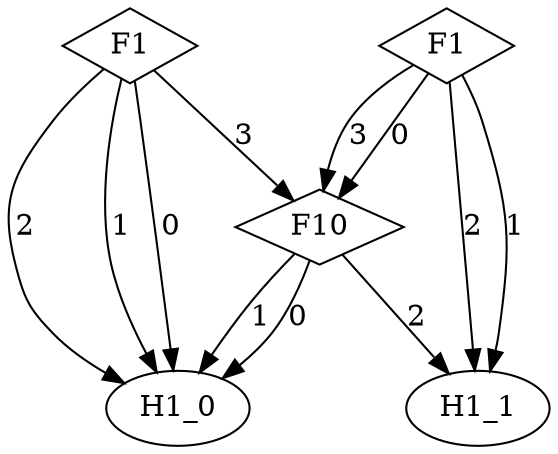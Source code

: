 digraph {
node [label=H1_1,style=""] H1_1
node [label=H1_0,style=""] H1_0
node [label=H1_0,style=""] H1_0
node [label=H1_0,style=""] H1_0
node [label=H1_0,style=""] H1_0
node [label=H1_0,style=""] H1_0
node [label=H1_1,style=""] H1_1
node [label=H1_1,style=""] H1_1
node [label=F10,shape="diamond",style=""] 2
node [label=F1,shape="diamond",style=""] 1
node [label=F1,shape="diamond",style=""] 0

2 -> H1_1 [label="2"]
2 -> H1_0 [label="1"]
2 -> H1_0 [label="0"]
1 -> 2 [label="3"]
1 -> H1_0 [label="2"]
1 -> H1_0 [label="1"]
1 -> H1_0 [label="0"]
0 -> 2 [label="3"]
0 -> H1_1 [label="2"]
0 -> H1_1 [label="1"]
0 -> 2 [label="0"]
}